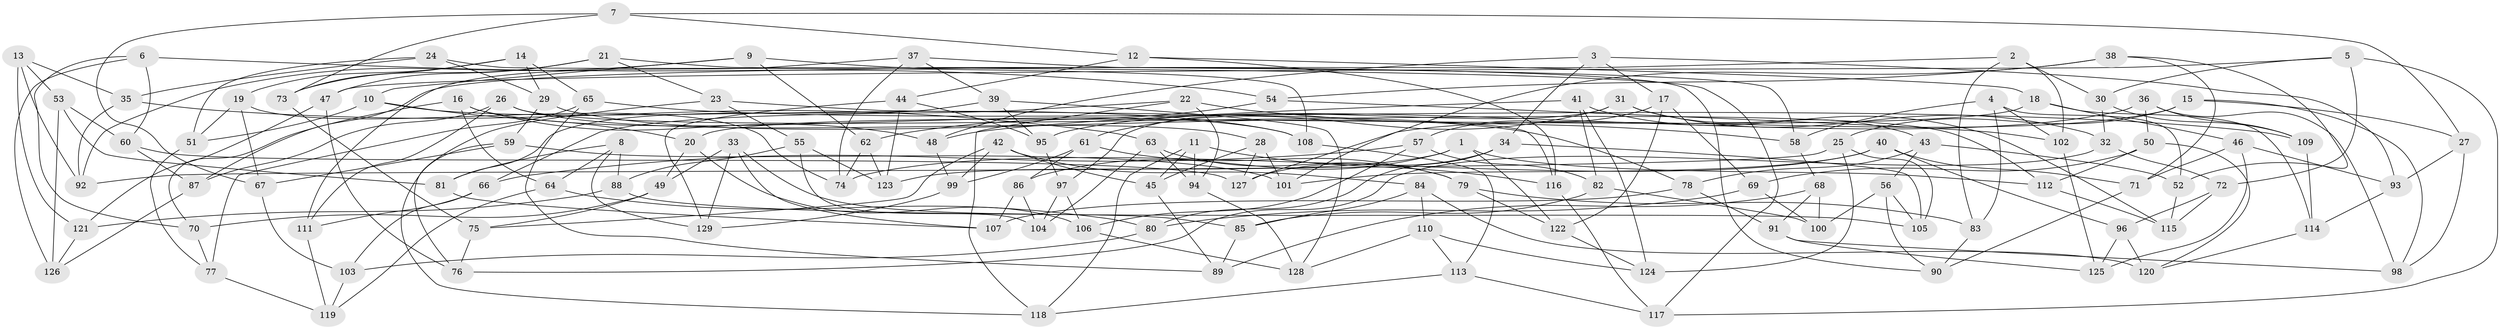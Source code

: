 // Generated by graph-tools (version 1.1) at 2025/27/03/09/25 03:27:00]
// undirected, 129 vertices, 258 edges
graph export_dot {
graph [start="1"]
  node [color=gray90,style=filled];
  1;
  2;
  3;
  4;
  5;
  6;
  7;
  8;
  9;
  10;
  11;
  12;
  13;
  14;
  15;
  16;
  17;
  18;
  19;
  20;
  21;
  22;
  23;
  24;
  25;
  26;
  27;
  28;
  29;
  30;
  31;
  32;
  33;
  34;
  35;
  36;
  37;
  38;
  39;
  40;
  41;
  42;
  43;
  44;
  45;
  46;
  47;
  48;
  49;
  50;
  51;
  52;
  53;
  54;
  55;
  56;
  57;
  58;
  59;
  60;
  61;
  62;
  63;
  64;
  65;
  66;
  67;
  68;
  69;
  70;
  71;
  72;
  73;
  74;
  75;
  76;
  77;
  78;
  79;
  80;
  81;
  82;
  83;
  84;
  85;
  86;
  87;
  88;
  89;
  90;
  91;
  92;
  93;
  94;
  95;
  96;
  97;
  98;
  99;
  100;
  101;
  102;
  103;
  104;
  105;
  106;
  107;
  108;
  109;
  110;
  111;
  112;
  113;
  114;
  115;
  116;
  117;
  118;
  119;
  120;
  121;
  122;
  123;
  124;
  125;
  126;
  127;
  128;
  129;
  1 -- 122;
  1 -- 86;
  1 -- 123;
  1 -- 112;
  2 -- 102;
  2 -- 83;
  2 -- 30;
  2 -- 87;
  3 -- 17;
  3 -- 34;
  3 -- 93;
  3 -- 48;
  4 -- 58;
  4 -- 83;
  4 -- 102;
  4 -- 52;
  5 -- 47;
  5 -- 72;
  5 -- 117;
  5 -- 30;
  6 -- 70;
  6 -- 54;
  6 -- 60;
  6 -- 126;
  7 -- 67;
  7 -- 27;
  7 -- 73;
  7 -- 12;
  8 -- 81;
  8 -- 88;
  8 -- 64;
  8 -- 129;
  9 -- 117;
  9 -- 10;
  9 -- 62;
  9 -- 92;
  10 -- 20;
  10 -- 51;
  10 -- 108;
  11 -- 94;
  11 -- 118;
  11 -- 45;
  11 -- 116;
  12 -- 18;
  12 -- 116;
  12 -- 44;
  13 -- 121;
  13 -- 53;
  13 -- 35;
  13 -- 92;
  14 -- 65;
  14 -- 29;
  14 -- 73;
  14 -- 19;
  15 -- 27;
  15 -- 98;
  15 -- 127;
  15 -- 25;
  16 -- 48;
  16 -- 108;
  16 -- 64;
  16 -- 70;
  17 -- 57;
  17 -- 69;
  17 -- 122;
  18 -- 114;
  18 -- 46;
  18 -- 20;
  19 -- 67;
  19 -- 51;
  19 -- 74;
  20 -- 49;
  20 -- 106;
  21 -- 73;
  21 -- 47;
  21 -- 23;
  21 -- 90;
  22 -- 58;
  22 -- 66;
  22 -- 94;
  22 -- 118;
  23 -- 116;
  23 -- 76;
  23 -- 55;
  24 -- 108;
  24 -- 35;
  24 -- 51;
  24 -- 29;
  25 -- 124;
  25 -- 92;
  25 -- 105;
  26 -- 28;
  26 -- 112;
  26 -- 111;
  26 -- 87;
  27 -- 98;
  27 -- 93;
  28 -- 101;
  28 -- 45;
  28 -- 127;
  29 -- 59;
  29 -- 78;
  30 -- 109;
  30 -- 32;
  31 -- 32;
  31 -- 61;
  31 -- 43;
  31 -- 97;
  32 -- 72;
  32 -- 76;
  33 -- 85;
  33 -- 107;
  33 -- 49;
  33 -- 129;
  34 -- 105;
  34 -- 127;
  34 -- 80;
  35 -- 63;
  35 -- 92;
  36 -- 95;
  36 -- 109;
  36 -- 98;
  36 -- 50;
  37 -- 39;
  37 -- 111;
  37 -- 74;
  37 -- 58;
  38 -- 52;
  38 -- 101;
  38 -- 54;
  38 -- 71;
  39 -- 81;
  39 -- 95;
  39 -- 128;
  40 -- 101;
  40 -- 96;
  40 -- 71;
  40 -- 74;
  41 -- 82;
  41 -- 115;
  41 -- 48;
  41 -- 124;
  42 -- 99;
  42 -- 75;
  42 -- 84;
  42 -- 45;
  43 -- 78;
  43 -- 52;
  43 -- 56;
  44 -- 129;
  44 -- 95;
  44 -- 123;
  45 -- 89;
  46 -- 125;
  46 -- 93;
  46 -- 71;
  47 -- 76;
  47 -- 121;
  48 -- 99;
  49 -- 75;
  49 -- 70;
  50 -- 120;
  50 -- 69;
  50 -- 112;
  51 -- 77;
  52 -- 115;
  53 -- 81;
  53 -- 126;
  53 -- 60;
  54 -- 102;
  54 -- 62;
  55 -- 123;
  55 -- 88;
  55 -- 104;
  56 -- 90;
  56 -- 100;
  56 -- 105;
  57 -- 106;
  57 -- 82;
  57 -- 66;
  58 -- 68;
  59 -- 118;
  59 -- 101;
  59 -- 67;
  60 -- 127;
  60 -- 87;
  61 -- 79;
  61 -- 86;
  61 -- 99;
  62 -- 123;
  62 -- 74;
  63 -- 104;
  63 -- 94;
  63 -- 79;
  64 -- 119;
  64 -- 80;
  65 -- 109;
  65 -- 89;
  65 -- 77;
  66 -- 111;
  66 -- 103;
  67 -- 103;
  68 -- 91;
  68 -- 89;
  68 -- 100;
  69 -- 100;
  69 -- 80;
  70 -- 77;
  71 -- 90;
  72 -- 96;
  72 -- 115;
  73 -- 75;
  75 -- 76;
  77 -- 119;
  78 -- 91;
  78 -- 107;
  79 -- 122;
  79 -- 83;
  80 -- 103;
  81 -- 107;
  82 -- 85;
  82 -- 100;
  83 -- 90;
  84 -- 120;
  84 -- 110;
  84 -- 85;
  85 -- 89;
  86 -- 107;
  86 -- 104;
  87 -- 126;
  88 -- 105;
  88 -- 121;
  91 -- 98;
  91 -- 125;
  93 -- 114;
  94 -- 128;
  95 -- 97;
  96 -- 125;
  96 -- 120;
  97 -- 104;
  97 -- 106;
  99 -- 129;
  102 -- 125;
  103 -- 119;
  106 -- 128;
  108 -- 113;
  109 -- 114;
  110 -- 124;
  110 -- 113;
  110 -- 128;
  111 -- 119;
  112 -- 115;
  113 -- 118;
  113 -- 117;
  114 -- 120;
  116 -- 117;
  121 -- 126;
  122 -- 124;
}
